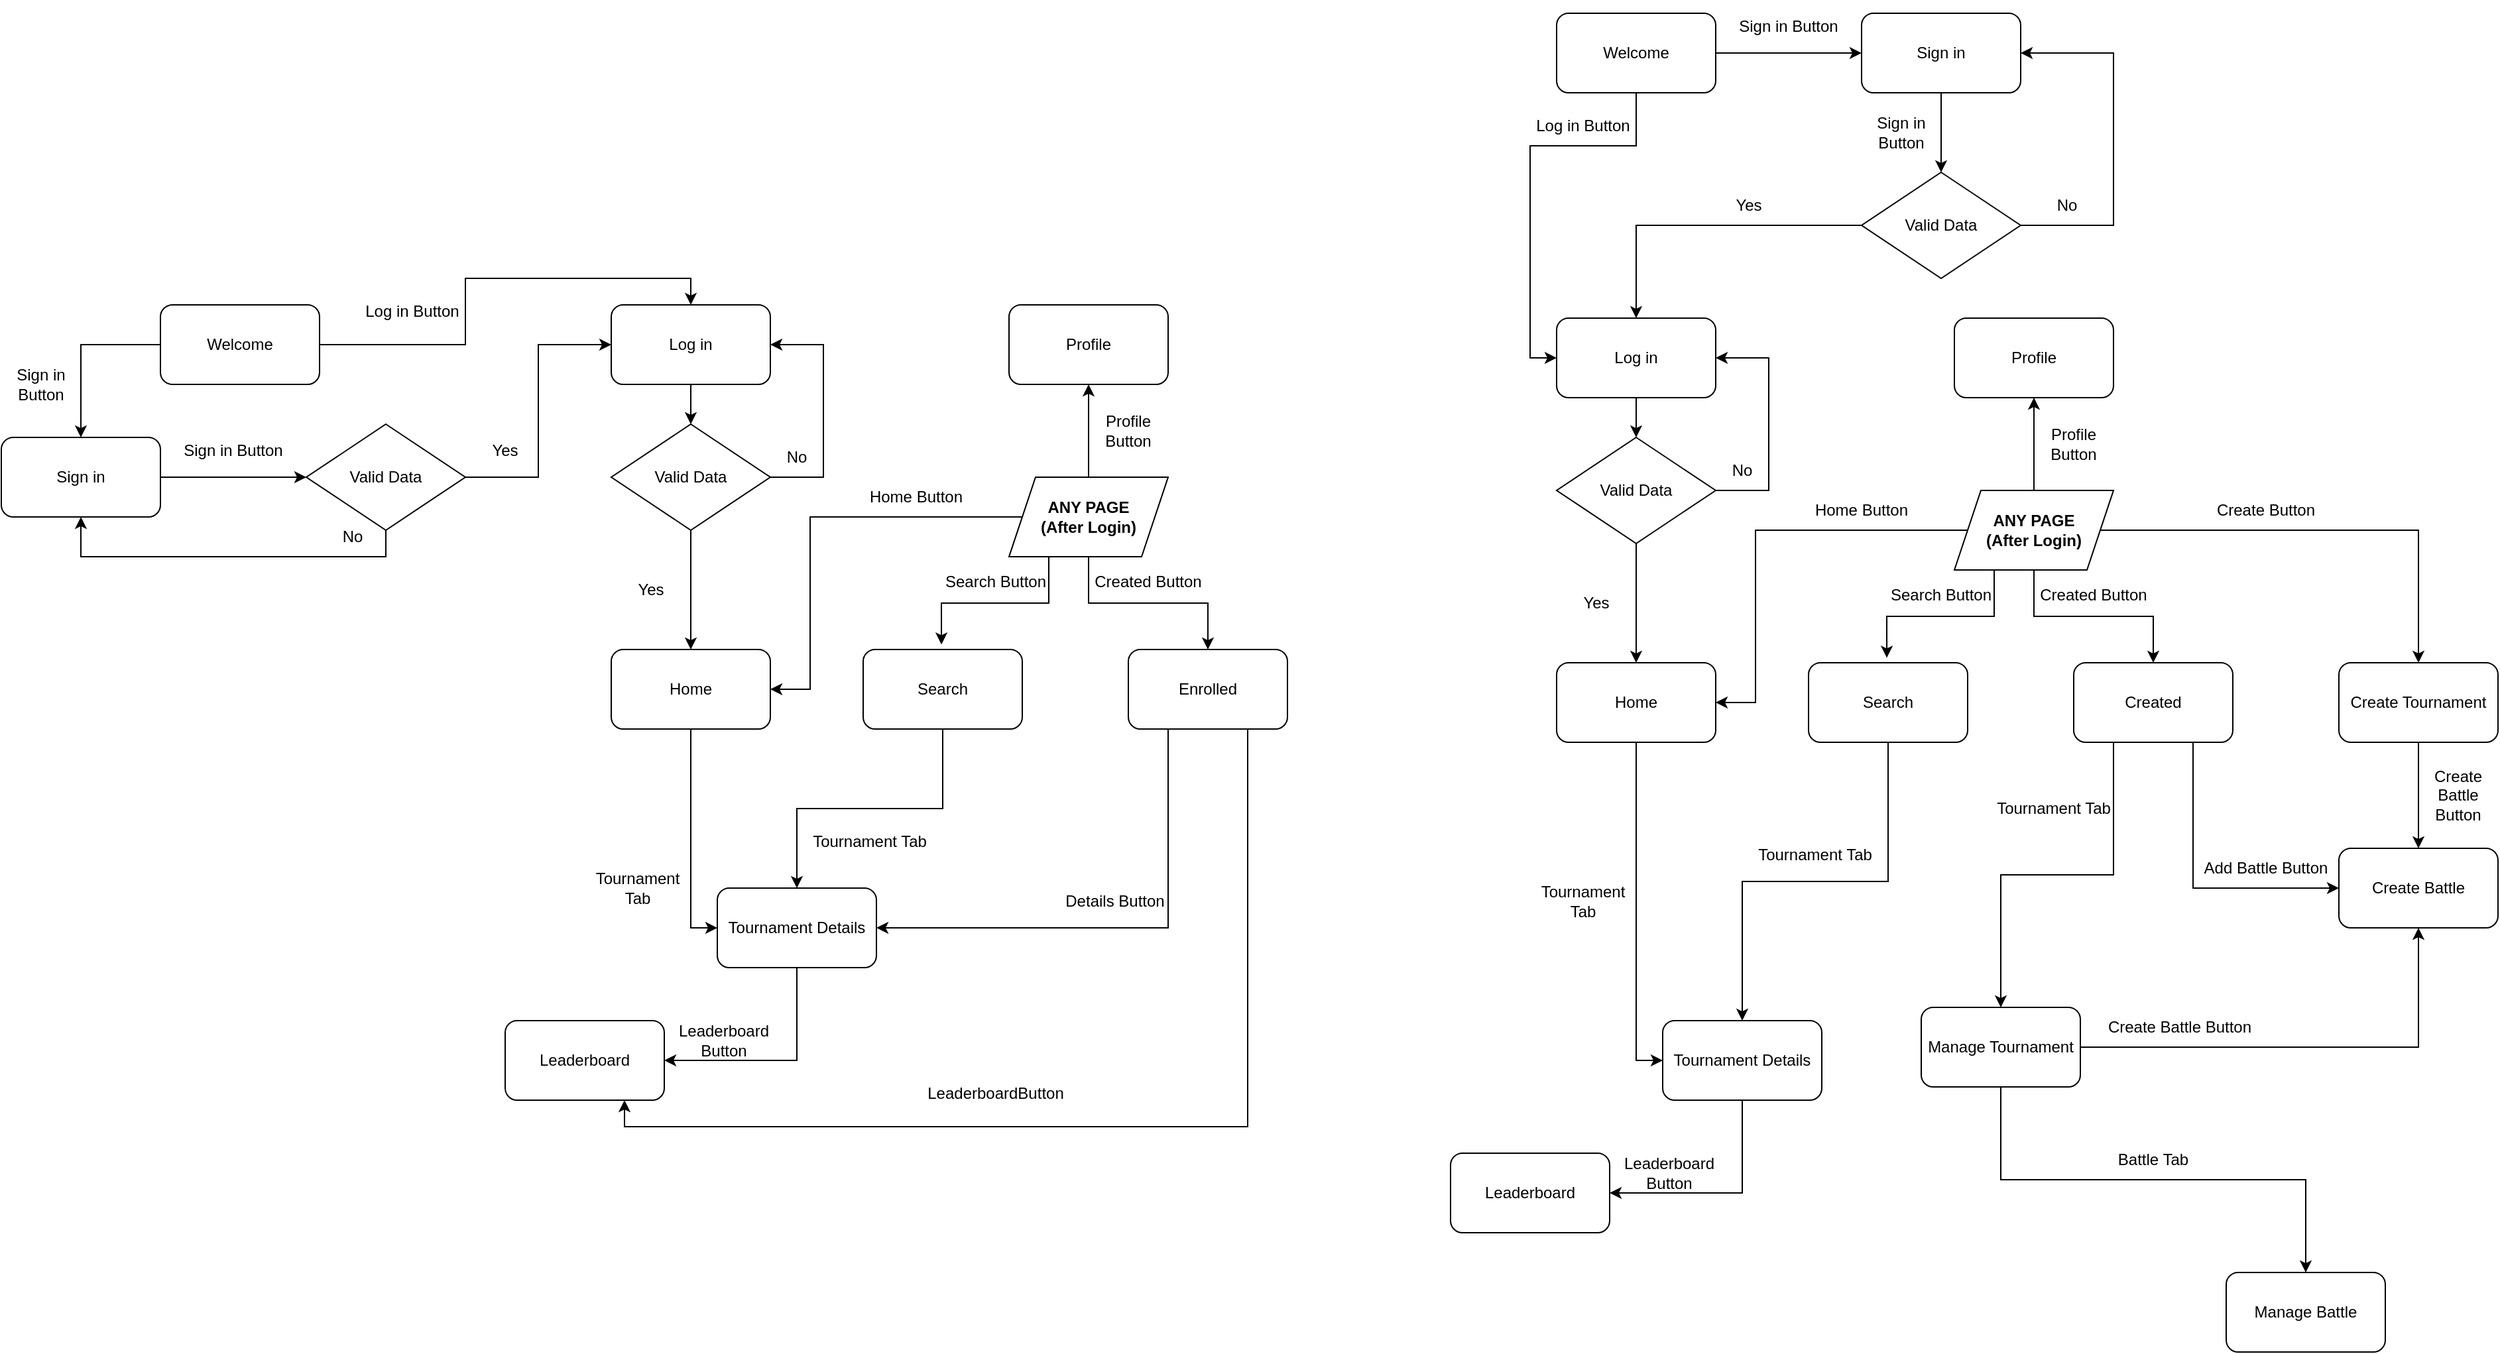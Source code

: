 <mxfile version="22.1.16" type="google" pages="2">
  <diagram name="Pagina-1" id="sDBWxJY-DbSgJdli4Ivp">
    <mxGraphModel grid="0" page="0" gridSize="10" guides="1" tooltips="1" connect="1" arrows="1" fold="1" pageScale="1" pageWidth="827" pageHeight="1169" math="0" shadow="0">
      <root>
        <mxCell id="0" />
        <mxCell id="1" parent="0" />
        <mxCell id="-JROITsPwegizLA1Z-Xx-148" style="edgeStyle=orthogonalEdgeStyle;rounded=0;orthogonalLoop=1;jettySize=auto;html=1;exitX=1;exitY=0.5;exitDx=0;exitDy=0;entryX=0;entryY=0.5;entryDx=0;entryDy=0;" edge="1" parent="1" source="-JROITsPwegizLA1Z-Xx-74" target="-JROITsPwegizLA1Z-Xx-77">
          <mxGeometry relative="1" as="geometry" />
        </mxCell>
        <mxCell id="-JROITsPwegizLA1Z-Xx-150" style="edgeStyle=orthogonalEdgeStyle;rounded=0;orthogonalLoop=1;jettySize=auto;html=1;exitX=0.5;exitY=1;exitDx=0;exitDy=0;entryX=0;entryY=0.5;entryDx=0;entryDy=0;" edge="1" parent="1" source="-JROITsPwegizLA1Z-Xx-74" target="-JROITsPwegizLA1Z-Xx-76">
          <mxGeometry relative="1" as="geometry">
            <Array as="points">
              <mxPoint x="1440" y="1670" />
              <mxPoint x="1360" y="1670" />
              <mxPoint x="1360" y="1830" />
            </Array>
          </mxGeometry>
        </mxCell>
        <mxCell id="-JROITsPwegizLA1Z-Xx-74" value="Welcome" style="rounded=1;whiteSpace=wrap;html=1;" vertex="1" parent="1">
          <mxGeometry x="1380" y="1570" width="120" height="60" as="geometry" />
        </mxCell>
        <mxCell id="-JROITsPwegizLA1Z-Xx-100" style="edgeStyle=orthogonalEdgeStyle;rounded=0;orthogonalLoop=1;jettySize=auto;html=1;exitX=0.5;exitY=1;exitDx=0;exitDy=0;" edge="1" parent="1" source="-JROITsPwegizLA1Z-Xx-129" target="-JROITsPwegizLA1Z-Xx-78">
          <mxGeometry relative="1" as="geometry" />
        </mxCell>
        <mxCell id="-JROITsPwegizLA1Z-Xx-76" value="Log in" style="rounded=1;whiteSpace=wrap;html=1;" vertex="1" parent="1">
          <mxGeometry x="1380" y="1800" width="120" height="60" as="geometry" />
        </mxCell>
        <mxCell id="-JROITsPwegizLA1Z-Xx-152" style="edgeStyle=orthogonalEdgeStyle;rounded=0;orthogonalLoop=1;jettySize=auto;html=1;exitX=0.5;exitY=1;exitDx=0;exitDy=0;entryX=0.5;entryY=0;entryDx=0;entryDy=0;" edge="1" parent="1" source="-JROITsPwegizLA1Z-Xx-77" target="-JROITsPwegizLA1Z-Xx-104">
          <mxGeometry relative="1" as="geometry" />
        </mxCell>
        <mxCell id="-JROITsPwegizLA1Z-Xx-77" value="Sign in" style="rounded=1;whiteSpace=wrap;html=1;" vertex="1" parent="1">
          <mxGeometry x="1610" y="1570" width="120" height="60" as="geometry" />
        </mxCell>
        <mxCell id="-JROITsPwegizLA1Z-Xx-141" style="edgeStyle=orthogonalEdgeStyle;rounded=0;orthogonalLoop=1;jettySize=auto;html=1;entryX=0;entryY=0.5;entryDx=0;entryDy=0;" edge="1" parent="1" source="-JROITsPwegizLA1Z-Xx-78" target="-JROITsPwegizLA1Z-Xx-83">
          <mxGeometry relative="1" as="geometry">
            <Array as="points">
              <mxPoint x="1440" y="2360" />
            </Array>
          </mxGeometry>
        </mxCell>
        <mxCell id="-JROITsPwegizLA1Z-Xx-78" value="Home" style="rounded=1;whiteSpace=wrap;html=1;" vertex="1" parent="1">
          <mxGeometry x="1380" y="2060" width="120" height="60" as="geometry" />
        </mxCell>
        <mxCell id="-JROITsPwegizLA1Z-Xx-79" value="Profile" style="rounded=1;whiteSpace=wrap;html=1;" vertex="1" parent="1">
          <mxGeometry x="1680" y="1800" width="120" height="60" as="geometry" />
        </mxCell>
        <mxCell id="-JROITsPwegizLA1Z-Xx-145" style="edgeStyle=orthogonalEdgeStyle;rounded=0;orthogonalLoop=1;jettySize=auto;html=1;exitX=0.75;exitY=1;exitDx=0;exitDy=0;entryX=0;entryY=0.5;entryDx=0;entryDy=0;" edge="1" parent="1" source="-JROITsPwegizLA1Z-Xx-80" target="-JROITsPwegizLA1Z-Xx-86">
          <mxGeometry relative="1" as="geometry" />
        </mxCell>
        <mxCell id="-JROITsPwegizLA1Z-Xx-80" value="Created" style="rounded=1;whiteSpace=wrap;html=1;" vertex="1" parent="1">
          <mxGeometry x="1770" y="2060" width="120" height="60" as="geometry" />
        </mxCell>
        <mxCell id="-JROITsPwegizLA1Z-Xx-93" style="edgeStyle=orthogonalEdgeStyle;rounded=0;orthogonalLoop=1;jettySize=auto;html=1;exitX=0.5;exitY=1;exitDx=0;exitDy=0;entryX=0.5;entryY=0;entryDx=0;entryDy=0;" edge="1" parent="1" source="-JROITsPwegizLA1Z-Xx-81" target="-JROITsPwegizLA1Z-Xx-86">
          <mxGeometry relative="1" as="geometry">
            <mxPoint x="2130" y="2120" as="sourcePoint" />
            <mxPoint x="2130" y="2300" as="targetPoint" />
            <Array as="points">
              <mxPoint x="2030" y="2200" />
            </Array>
          </mxGeometry>
        </mxCell>
        <mxCell id="-JROITsPwegizLA1Z-Xx-81" value="Create Tournament" style="rounded=1;whiteSpace=wrap;html=1;" vertex="1" parent="1">
          <mxGeometry x="1970" y="2060" width="120" height="60" as="geometry" />
        </mxCell>
        <mxCell id="-JROITsPwegizLA1Z-Xx-89" style="edgeStyle=orthogonalEdgeStyle;rounded=0;orthogonalLoop=1;jettySize=auto;html=1;exitX=0.25;exitY=1;exitDx=0;exitDy=0;entryX=0.5;entryY=0;entryDx=0;entryDy=0;" edge="1" parent="1" source="-JROITsPwegizLA1Z-Xx-80" target="-JROITsPwegizLA1Z-Xx-85">
          <mxGeometry relative="1" as="geometry">
            <Array as="points">
              <mxPoint x="1800" y="2220" />
              <mxPoint x="1715" y="2220" />
            </Array>
          </mxGeometry>
        </mxCell>
        <mxCell id="-JROITsPwegizLA1Z-Xx-94" style="edgeStyle=orthogonalEdgeStyle;rounded=0;orthogonalLoop=1;jettySize=auto;html=1;exitX=0.5;exitY=1;exitDx=0;exitDy=0;entryX=0.5;entryY=0;entryDx=0;entryDy=0;" edge="1" parent="1" source="-JROITsPwegizLA1Z-Xx-82" target="-JROITsPwegizLA1Z-Xx-83">
          <mxGeometry relative="1" as="geometry" />
        </mxCell>
        <mxCell id="-JROITsPwegizLA1Z-Xx-82" value="Search" style="rounded=1;whiteSpace=wrap;html=1;" vertex="1" parent="1">
          <mxGeometry x="1570" y="2060" width="120" height="60" as="geometry" />
        </mxCell>
        <mxCell id="-JROITsPwegizLA1Z-Xx-92" style="edgeStyle=orthogonalEdgeStyle;rounded=0;orthogonalLoop=1;jettySize=auto;html=1;exitX=0.5;exitY=1;exitDx=0;exitDy=0;entryX=1;entryY=0.5;entryDx=0;entryDy=0;" edge="1" parent="1" source="-JROITsPwegizLA1Z-Xx-83" target="-JROITsPwegizLA1Z-Xx-84">
          <mxGeometry relative="1" as="geometry" />
        </mxCell>
        <mxCell id="-JROITsPwegizLA1Z-Xx-83" value="Tournament Details" style="rounded=1;whiteSpace=wrap;html=1;" vertex="1" parent="1">
          <mxGeometry x="1460" y="2330" width="120" height="60" as="geometry" />
        </mxCell>
        <mxCell id="-JROITsPwegizLA1Z-Xx-84" value="Leaderboard" style="rounded=1;whiteSpace=wrap;html=1;" vertex="1" parent="1">
          <mxGeometry x="1300" y="2430" width="120" height="60" as="geometry" />
        </mxCell>
        <mxCell id="-JROITsPwegizLA1Z-Xx-90" style="edgeStyle=orthogonalEdgeStyle;rounded=0;orthogonalLoop=1;jettySize=auto;html=1;exitX=1;exitY=0.5;exitDx=0;exitDy=0;entryX=0.5;entryY=1;entryDx=0;entryDy=0;" edge="1" parent="1" source="-JROITsPwegizLA1Z-Xx-85" target="-JROITsPwegizLA1Z-Xx-86">
          <mxGeometry relative="1" as="geometry" />
        </mxCell>
        <mxCell id="-JROITsPwegizLA1Z-Xx-91" style="edgeStyle=orthogonalEdgeStyle;rounded=0;orthogonalLoop=1;jettySize=auto;html=1;exitX=0.5;exitY=1;exitDx=0;exitDy=0;entryX=0.5;entryY=0;entryDx=0;entryDy=0;" edge="1" parent="1" source="-JROITsPwegizLA1Z-Xx-85" target="-JROITsPwegizLA1Z-Xx-87">
          <mxGeometry relative="1" as="geometry" />
        </mxCell>
        <mxCell id="-JROITsPwegizLA1Z-Xx-85" value="Manage Tournament" style="rounded=1;whiteSpace=wrap;html=1;" vertex="1" parent="1">
          <mxGeometry x="1655" y="2320" width="120" height="60" as="geometry" />
        </mxCell>
        <mxCell id="-JROITsPwegizLA1Z-Xx-86" value="Create Battle" style="rounded=1;whiteSpace=wrap;html=1;" vertex="1" parent="1">
          <mxGeometry x="1970" y="2200" width="120" height="60" as="geometry" />
        </mxCell>
        <mxCell id="-JROITsPwegizLA1Z-Xx-87" value="Manage Battle" style="rounded=1;whiteSpace=wrap;html=1;" vertex="1" parent="1">
          <mxGeometry x="1885" y="2520" width="120" height="60" as="geometry" />
        </mxCell>
        <mxCell id="-JROITsPwegizLA1Z-Xx-151" style="edgeStyle=orthogonalEdgeStyle;rounded=0;orthogonalLoop=1;jettySize=auto;html=1;exitX=0;exitY=0.5;exitDx=0;exitDy=0;entryX=0.5;entryY=0;entryDx=0;entryDy=0;" edge="1" parent="1" source="-JROITsPwegizLA1Z-Xx-104" target="-JROITsPwegizLA1Z-Xx-76">
          <mxGeometry relative="1" as="geometry" />
        </mxCell>
        <mxCell id="-JROITsPwegizLA1Z-Xx-153" style="edgeStyle=orthogonalEdgeStyle;rounded=0;orthogonalLoop=1;jettySize=auto;html=1;exitX=1;exitY=0.5;exitDx=0;exitDy=0;entryX=1;entryY=0.5;entryDx=0;entryDy=0;" edge="1" parent="1" source="-JROITsPwegizLA1Z-Xx-104" target="-JROITsPwegizLA1Z-Xx-77">
          <mxGeometry relative="1" as="geometry">
            <Array as="points">
              <mxPoint x="1800" y="1730" />
              <mxPoint x="1800" y="1600" />
            </Array>
          </mxGeometry>
        </mxCell>
        <mxCell id="-JROITsPwegizLA1Z-Xx-104" value="Valid Data" style="rhombus;whiteSpace=wrap;html=1;" vertex="1" parent="1">
          <mxGeometry x="1610" y="1690" width="120" height="80" as="geometry" />
        </mxCell>
        <mxCell id="-JROITsPwegizLA1Z-Xx-109" style="edgeStyle=orthogonalEdgeStyle;rounded=0;orthogonalLoop=1;jettySize=auto;html=1;exitX=0.5;exitY=0;exitDx=0;exitDy=0;entryX=0.5;entryY=1;entryDx=0;entryDy=0;" edge="1" parent="1" source="-JROITsPwegizLA1Z-Xx-108" target="-JROITsPwegizLA1Z-Xx-79">
          <mxGeometry relative="1" as="geometry" />
        </mxCell>
        <mxCell id="-JROITsPwegizLA1Z-Xx-110" style="edgeStyle=orthogonalEdgeStyle;rounded=0;orthogonalLoop=1;jettySize=auto;html=1;exitX=0;exitY=0.5;exitDx=0;exitDy=0;entryX=1;entryY=0.5;entryDx=0;entryDy=0;" edge="1" parent="1" source="-JROITsPwegizLA1Z-Xx-108" target="-JROITsPwegizLA1Z-Xx-78">
          <mxGeometry relative="1" as="geometry">
            <Array as="points">
              <mxPoint x="1530" y="1960" />
              <mxPoint x="1530" y="2090" />
            </Array>
          </mxGeometry>
        </mxCell>
        <mxCell id="-JROITsPwegizLA1Z-Xx-113" style="edgeStyle=orthogonalEdgeStyle;rounded=0;orthogonalLoop=1;jettySize=auto;html=1;exitX=1;exitY=0.5;exitDx=0;exitDy=0;entryX=0.5;entryY=0;entryDx=0;entryDy=0;" edge="1" parent="1" source="-JROITsPwegizLA1Z-Xx-108" target="-JROITsPwegizLA1Z-Xx-81">
          <mxGeometry relative="1" as="geometry" />
        </mxCell>
        <mxCell id="-JROITsPwegizLA1Z-Xx-108" value="&lt;b&gt;ANY PAGE&lt;br&gt;(After Login)&lt;br&gt;&lt;/b&gt;" style="shape=parallelogram;perimeter=parallelogramPerimeter;whiteSpace=wrap;html=1;fixedSize=1;" vertex="1" parent="1">
          <mxGeometry x="1680" y="1930" width="120" height="60" as="geometry" />
        </mxCell>
        <mxCell id="-JROITsPwegizLA1Z-Xx-111" style="edgeStyle=orthogonalEdgeStyle;rounded=0;orthogonalLoop=1;jettySize=auto;html=1;exitX=0.25;exitY=1;exitDx=0;exitDy=0;entryX=0.492;entryY=-0.063;entryDx=0;entryDy=0;entryPerimeter=0;" edge="1" parent="1" source="-JROITsPwegizLA1Z-Xx-108" target="-JROITsPwegizLA1Z-Xx-82">
          <mxGeometry relative="1" as="geometry" />
        </mxCell>
        <mxCell id="-JROITsPwegizLA1Z-Xx-112" style="edgeStyle=orthogonalEdgeStyle;rounded=0;orthogonalLoop=1;jettySize=auto;html=1;exitX=0.5;exitY=1;exitDx=0;exitDy=0;entryX=0.5;entryY=0;entryDx=0;entryDy=0;" edge="1" parent="1" source="-JROITsPwegizLA1Z-Xx-108" target="-JROITsPwegizLA1Z-Xx-80">
          <mxGeometry relative="1" as="geometry" />
        </mxCell>
        <mxCell id="-JROITsPwegizLA1Z-Xx-114" value="Home Button" style="text;html=1;strokeColor=none;fillColor=none;align=center;verticalAlign=middle;whiteSpace=wrap;rounded=0;" vertex="1" parent="1">
          <mxGeometry x="1530" y="1930" width="160" height="30" as="geometry" />
        </mxCell>
        <mxCell id="-JROITsPwegizLA1Z-Xx-117" value="Profile Button" style="text;html=1;strokeColor=none;fillColor=none;align=center;verticalAlign=middle;whiteSpace=wrap;rounded=0;" vertex="1" parent="1">
          <mxGeometry x="1740" y="1860" width="60" height="70" as="geometry" />
        </mxCell>
        <mxCell id="-JROITsPwegizLA1Z-Xx-118" value="Create Button" style="text;html=1;strokeColor=none;fillColor=none;align=center;verticalAlign=middle;whiteSpace=wrap;rounded=0;" vertex="1" parent="1">
          <mxGeometry x="1800" y="1930" width="230" height="30" as="geometry" />
        </mxCell>
        <mxCell id="-JROITsPwegizLA1Z-Xx-119" value="Search Button" style="text;html=1;strokeColor=none;fillColor=none;align=center;verticalAlign=middle;whiteSpace=wrap;rounded=0;" vertex="1" parent="1">
          <mxGeometry x="1630" y="1994" width="80" height="30" as="geometry" />
        </mxCell>
        <mxCell id="-JROITsPwegizLA1Z-Xx-120" value="Created Button" style="text;html=1;strokeColor=none;fillColor=none;align=center;verticalAlign=middle;whiteSpace=wrap;rounded=0;" vertex="1" parent="1">
          <mxGeometry x="1740" y="1994" width="90" height="30" as="geometry" />
        </mxCell>
        <mxCell id="-JROITsPwegizLA1Z-Xx-122" value="Tournament Tab" style="text;html=1;strokeColor=none;fillColor=none;align=center;verticalAlign=middle;whiteSpace=wrap;rounded=0;" vertex="1" parent="1">
          <mxGeometry x="1360" y="2120" width="80" height="240" as="geometry" />
        </mxCell>
        <mxCell id="-JROITsPwegizLA1Z-Xx-124" value="Tournament Tab" style="text;html=1;strokeColor=none;fillColor=none;align=center;verticalAlign=middle;whiteSpace=wrap;rounded=0;" vertex="1" parent="1">
          <mxGeometry x="1710" y="2120" width="90" height="100" as="geometry" />
        </mxCell>
        <mxCell id="-JROITsPwegizLA1Z-Xx-125" value="Leaderboard Button" style="text;html=1;strokeColor=none;fillColor=none;align=center;verticalAlign=middle;whiteSpace=wrap;rounded=0;" vertex="1" parent="1">
          <mxGeometry x="1420" y="2430" width="90" height="30" as="geometry" />
        </mxCell>
        <mxCell id="-JROITsPwegizLA1Z-Xx-126" value="Battle Tab" style="text;html=1;strokeColor=none;fillColor=none;align=center;verticalAlign=middle;whiteSpace=wrap;rounded=0;" vertex="1" parent="1">
          <mxGeometry x="1715" y="2420" width="230" height="30" as="geometry" />
        </mxCell>
        <mxCell id="-JROITsPwegizLA1Z-Xx-128" value="Create Battle Button" style="text;html=1;strokeColor=none;fillColor=none;align=center;verticalAlign=middle;whiteSpace=wrap;rounded=0;" vertex="1" parent="1">
          <mxGeometry x="1775" y="2320" width="150" height="30" as="geometry" />
        </mxCell>
        <mxCell id="-JROITsPwegizLA1Z-Xx-130" value="" style="edgeStyle=orthogonalEdgeStyle;rounded=0;orthogonalLoop=1;jettySize=auto;html=1;exitX=0.5;exitY=1;exitDx=0;exitDy=0;" edge="1" parent="1" source="-JROITsPwegizLA1Z-Xx-76" target="-JROITsPwegizLA1Z-Xx-129">
          <mxGeometry relative="1" as="geometry">
            <mxPoint x="1440" y="1860" as="sourcePoint" />
            <mxPoint x="1440" y="2060" as="targetPoint" />
          </mxGeometry>
        </mxCell>
        <mxCell id="-JROITsPwegizLA1Z-Xx-132" style="edgeStyle=orthogonalEdgeStyle;rounded=0;orthogonalLoop=1;jettySize=auto;html=1;exitX=1;exitY=0.5;exitDx=0;exitDy=0;entryX=1;entryY=0.5;entryDx=0;entryDy=0;" edge="1" parent="1" source="-JROITsPwegizLA1Z-Xx-129" target="-JROITsPwegizLA1Z-Xx-76">
          <mxGeometry relative="1" as="geometry">
            <Array as="points">
              <mxPoint x="1540" y="1930" />
              <mxPoint x="1540" y="1830" />
            </Array>
          </mxGeometry>
        </mxCell>
        <mxCell id="-JROITsPwegizLA1Z-Xx-129" value="Valid Data" style="rhombus;whiteSpace=wrap;html=1;" vertex="1" parent="1">
          <mxGeometry x="1380" y="1890" width="120" height="80" as="geometry" />
        </mxCell>
        <mxCell id="-JROITsPwegizLA1Z-Xx-131" value="Yes" style="text;html=1;strokeColor=none;fillColor=none;align=center;verticalAlign=middle;whiteSpace=wrap;rounded=0;" vertex="1" parent="1">
          <mxGeometry x="1380" y="1970" width="60" height="90" as="geometry" />
        </mxCell>
        <mxCell id="-JROITsPwegizLA1Z-Xx-133" value="No" style="text;html=1;strokeColor=none;fillColor=none;align=center;verticalAlign=middle;whiteSpace=wrap;rounded=0;" vertex="1" parent="1">
          <mxGeometry x="1500" y="1900" width="40" height="30" as="geometry" />
        </mxCell>
        <mxCell id="-JROITsPwegizLA1Z-Xx-134" value="Create Battle Button" style="text;html=1;strokeColor=none;fillColor=none;align=center;verticalAlign=middle;whiteSpace=wrap;rounded=0;" vertex="1" parent="1">
          <mxGeometry x="2030" y="2120" width="60" height="80" as="geometry" />
        </mxCell>
        <mxCell id="-JROITsPwegizLA1Z-Xx-139" value="Sign in Button" style="text;html=1;strokeColor=none;fillColor=none;align=center;verticalAlign=middle;whiteSpace=wrap;rounded=0;" vertex="1" parent="1">
          <mxGeometry x="1610" y="1630" width="60" height="60" as="geometry" />
        </mxCell>
        <mxCell id="-JROITsPwegizLA1Z-Xx-142" value="Tournament Tab" style="text;html=1;strokeColor=none;fillColor=none;align=center;verticalAlign=middle;whiteSpace=wrap;rounded=0;" vertex="1" parent="1">
          <mxGeometry x="1520" y="2190" width="110" height="30" as="geometry" />
        </mxCell>
        <mxCell id="-JROITsPwegizLA1Z-Xx-146" value="Add Battle Button" style="text;html=1;strokeColor=none;fillColor=none;align=center;verticalAlign=middle;whiteSpace=wrap;rounded=0;" vertex="1" parent="1">
          <mxGeometry x="1860" y="2200" width="110" height="30" as="geometry" />
        </mxCell>
        <mxCell id="-JROITsPwegizLA1Z-Xx-154" value="Log in Button" style="text;html=1;strokeColor=none;fillColor=none;align=center;verticalAlign=middle;whiteSpace=wrap;rounded=0;" vertex="1" parent="1">
          <mxGeometry x="1360" y="1640" width="80" height="30" as="geometry" />
        </mxCell>
        <mxCell id="-JROITsPwegizLA1Z-Xx-155" value="Sign in Button" style="text;html=1;strokeColor=none;fillColor=none;align=center;verticalAlign=middle;whiteSpace=wrap;rounded=0;" vertex="1" parent="1">
          <mxGeometry x="1500" y="1560" width="110" height="40" as="geometry" />
        </mxCell>
        <mxCell id="-JROITsPwegizLA1Z-Xx-156" value="Yes" style="text;html=1;strokeColor=none;fillColor=none;align=center;verticalAlign=middle;whiteSpace=wrap;rounded=0;" vertex="1" parent="1">
          <mxGeometry x="1440" y="1700" width="170" height="30" as="geometry" />
        </mxCell>
        <mxCell id="-JROITsPwegizLA1Z-Xx-157" value="No" style="text;html=1;strokeColor=none;fillColor=none;align=center;verticalAlign=middle;whiteSpace=wrap;rounded=0;" vertex="1" parent="1">
          <mxGeometry x="1730" y="1700" width="70" height="30" as="geometry" />
        </mxCell>
        <mxCell id="chbvJJUOUXiyL3Sa2zxx-1" style="edgeStyle=orthogonalEdgeStyle;rounded=0;orthogonalLoop=1;jettySize=auto;html=1;exitX=0;exitY=0.5;exitDx=0;exitDy=0;entryX=0.5;entryY=0;entryDx=0;entryDy=0;" edge="1" parent="1" source="chbvJJUOUXiyL3Sa2zxx-3" target="chbvJJUOUXiyL3Sa2zxx-7">
          <mxGeometry relative="1" as="geometry" />
        </mxCell>
        <mxCell id="chbvJJUOUXiyL3Sa2zxx-2" style="edgeStyle=orthogonalEdgeStyle;rounded=0;orthogonalLoop=1;jettySize=auto;html=1;exitX=1;exitY=0.5;exitDx=0;exitDy=0;entryX=0.5;entryY=0;entryDx=0;entryDy=0;" edge="1" parent="1" source="chbvJJUOUXiyL3Sa2zxx-3" target="chbvJJUOUXiyL3Sa2zxx-5">
          <mxGeometry relative="1" as="geometry" />
        </mxCell>
        <mxCell id="chbvJJUOUXiyL3Sa2zxx-3" value="Welcome" style="rounded=1;whiteSpace=wrap;html=1;" vertex="1" parent="1">
          <mxGeometry x="327" y="1790" width="120" height="60" as="geometry" />
        </mxCell>
        <mxCell id="chbvJJUOUXiyL3Sa2zxx-4" style="edgeStyle=orthogonalEdgeStyle;rounded=0;orthogonalLoop=1;jettySize=auto;html=1;exitX=0.5;exitY=1;exitDx=0;exitDy=0;" edge="1" parent="1" source="chbvJJUOUXiyL3Sa2zxx-36" target="chbvJJUOUXiyL3Sa2zxx-9">
          <mxGeometry relative="1" as="geometry" />
        </mxCell>
        <mxCell id="chbvJJUOUXiyL3Sa2zxx-5" value="Log in" style="rounded=1;whiteSpace=wrap;html=1;" vertex="1" parent="1">
          <mxGeometry x="667" y="1790" width="120" height="60" as="geometry" />
        </mxCell>
        <mxCell id="chbvJJUOUXiyL3Sa2zxx-6" style="edgeStyle=orthogonalEdgeStyle;rounded=0;orthogonalLoop=1;jettySize=auto;html=1;exitX=1;exitY=0.5;exitDx=0;exitDy=0;entryX=0;entryY=0.5;entryDx=0;entryDy=0;" edge="1" parent="1" source="chbvJJUOUXiyL3Sa2zxx-7" target="chbvJJUOUXiyL3Sa2zxx-21">
          <mxGeometry relative="1" as="geometry" />
        </mxCell>
        <mxCell id="chbvJJUOUXiyL3Sa2zxx-7" value="Sign in" style="rounded=1;whiteSpace=wrap;html=1;" vertex="1" parent="1">
          <mxGeometry x="207" y="1890" width="120" height="60" as="geometry" />
        </mxCell>
        <mxCell id="chbvJJUOUXiyL3Sa2zxx-8" style="edgeStyle=orthogonalEdgeStyle;rounded=0;orthogonalLoop=1;jettySize=auto;html=1;entryX=0;entryY=0.5;entryDx=0;entryDy=0;" edge="1" parent="1" source="chbvJJUOUXiyL3Sa2zxx-9" target="chbvJJUOUXiyL3Sa2zxx-17">
          <mxGeometry relative="1" as="geometry">
            <Array as="points">
              <mxPoint x="727" y="2260" />
            </Array>
          </mxGeometry>
        </mxCell>
        <mxCell id="chbvJJUOUXiyL3Sa2zxx-9" value="Home" style="rounded=1;whiteSpace=wrap;html=1;" vertex="1" parent="1">
          <mxGeometry x="667" y="2050" width="120" height="60" as="geometry" />
        </mxCell>
        <mxCell id="chbvJJUOUXiyL3Sa2zxx-10" value="Profile" style="rounded=1;whiteSpace=wrap;html=1;" vertex="1" parent="1">
          <mxGeometry x="967" y="1790" width="120" height="60" as="geometry" />
        </mxCell>
        <mxCell id="chbvJJUOUXiyL3Sa2zxx-11" style="edgeStyle=orthogonalEdgeStyle;rounded=0;orthogonalLoop=1;jettySize=auto;html=1;exitX=0.75;exitY=1;exitDx=0;exitDy=0;entryX=0.75;entryY=1;entryDx=0;entryDy=0;" edge="1" parent="1" source="chbvJJUOUXiyL3Sa2zxx-12" target="chbvJJUOUXiyL3Sa2zxx-18">
          <mxGeometry relative="1" as="geometry" />
        </mxCell>
        <mxCell id="chbvJJUOUXiyL3Sa2zxx-12" value="Enrolled" style="rounded=1;whiteSpace=wrap;html=1;" vertex="1" parent="1">
          <mxGeometry x="1057" y="2050" width="120" height="60" as="geometry" />
        </mxCell>
        <mxCell id="chbvJJUOUXiyL3Sa2zxx-13" style="edgeStyle=orthogonalEdgeStyle;rounded=0;orthogonalLoop=1;jettySize=auto;html=1;exitX=0.25;exitY=1;exitDx=0;exitDy=0;entryX=1;entryY=0.5;entryDx=0;entryDy=0;" edge="1" parent="1" source="chbvJJUOUXiyL3Sa2zxx-12" target="chbvJJUOUXiyL3Sa2zxx-17">
          <mxGeometry relative="1" as="geometry">
            <Array as="points">
              <mxPoint x="1087" y="2260" />
            </Array>
            <mxPoint x="1002" y="2310" as="targetPoint" />
          </mxGeometry>
        </mxCell>
        <mxCell id="chbvJJUOUXiyL3Sa2zxx-14" style="edgeStyle=orthogonalEdgeStyle;rounded=0;orthogonalLoop=1;jettySize=auto;html=1;exitX=0.5;exitY=1;exitDx=0;exitDy=0;entryX=0.5;entryY=0;entryDx=0;entryDy=0;" edge="1" parent="1" source="chbvJJUOUXiyL3Sa2zxx-15" target="chbvJJUOUXiyL3Sa2zxx-17">
          <mxGeometry relative="1" as="geometry" />
        </mxCell>
        <mxCell id="chbvJJUOUXiyL3Sa2zxx-15" value="Search" style="rounded=1;whiteSpace=wrap;html=1;" vertex="1" parent="1">
          <mxGeometry x="857" y="2050" width="120" height="60" as="geometry" />
        </mxCell>
        <mxCell id="chbvJJUOUXiyL3Sa2zxx-16" style="edgeStyle=orthogonalEdgeStyle;rounded=0;orthogonalLoop=1;jettySize=auto;html=1;exitX=0.5;exitY=1;exitDx=0;exitDy=0;entryX=1;entryY=0.5;entryDx=0;entryDy=0;" edge="1" parent="1" source="chbvJJUOUXiyL3Sa2zxx-17" target="chbvJJUOUXiyL3Sa2zxx-18">
          <mxGeometry relative="1" as="geometry" />
        </mxCell>
        <mxCell id="chbvJJUOUXiyL3Sa2zxx-17" value="Tournament Details" style="rounded=1;whiteSpace=wrap;html=1;" vertex="1" parent="1">
          <mxGeometry x="747" y="2230" width="120" height="60" as="geometry" />
        </mxCell>
        <mxCell id="chbvJJUOUXiyL3Sa2zxx-18" value="Leaderboard" style="rounded=1;whiteSpace=wrap;html=1;" vertex="1" parent="1">
          <mxGeometry x="587" y="2330" width="120" height="60" as="geometry" />
        </mxCell>
        <mxCell id="chbvJJUOUXiyL3Sa2zxx-19" style="edgeStyle=orthogonalEdgeStyle;rounded=0;orthogonalLoop=1;jettySize=auto;html=1;exitX=1;exitY=0.5;exitDx=0;exitDy=0;entryX=0;entryY=0.5;entryDx=0;entryDy=0;" edge="1" parent="1" source="chbvJJUOUXiyL3Sa2zxx-21" target="chbvJJUOUXiyL3Sa2zxx-5">
          <mxGeometry relative="1" as="geometry">
            <mxPoint x="627" y="1860" as="targetPoint" />
          </mxGeometry>
        </mxCell>
        <mxCell id="chbvJJUOUXiyL3Sa2zxx-20" style="edgeStyle=orthogonalEdgeStyle;rounded=0;orthogonalLoop=1;jettySize=auto;html=1;exitX=0.5;exitY=1;exitDx=0;exitDy=0;entryX=0.5;entryY=1;entryDx=0;entryDy=0;" edge="1" parent="1" source="chbvJJUOUXiyL3Sa2zxx-21" target="chbvJJUOUXiyL3Sa2zxx-7">
          <mxGeometry relative="1" as="geometry" />
        </mxCell>
        <mxCell id="chbvJJUOUXiyL3Sa2zxx-21" value="Valid Data" style="rhombus;whiteSpace=wrap;html=1;" vertex="1" parent="1">
          <mxGeometry x="437" y="1880" width="120" height="80" as="geometry" />
        </mxCell>
        <mxCell id="chbvJJUOUXiyL3Sa2zxx-22" style="edgeStyle=orthogonalEdgeStyle;rounded=0;orthogonalLoop=1;jettySize=auto;html=1;exitX=0.5;exitY=0;exitDx=0;exitDy=0;entryX=0.5;entryY=1;entryDx=0;entryDy=0;" edge="1" parent="1" source="chbvJJUOUXiyL3Sa2zxx-24" target="chbvJJUOUXiyL3Sa2zxx-10">
          <mxGeometry relative="1" as="geometry" />
        </mxCell>
        <mxCell id="chbvJJUOUXiyL3Sa2zxx-23" style="edgeStyle=orthogonalEdgeStyle;rounded=0;orthogonalLoop=1;jettySize=auto;html=1;exitX=0;exitY=0.5;exitDx=0;exitDy=0;entryX=1;entryY=0.5;entryDx=0;entryDy=0;" edge="1" parent="1" source="chbvJJUOUXiyL3Sa2zxx-24" target="chbvJJUOUXiyL3Sa2zxx-9">
          <mxGeometry relative="1" as="geometry">
            <Array as="points">
              <mxPoint x="817" y="1950" />
              <mxPoint x="817" y="2080" />
            </Array>
          </mxGeometry>
        </mxCell>
        <mxCell id="chbvJJUOUXiyL3Sa2zxx-24" value="&lt;b&gt;ANY PAGE&lt;br&gt;(After Login)&lt;br&gt;&lt;/b&gt;" style="shape=parallelogram;perimeter=parallelogramPerimeter;whiteSpace=wrap;html=1;fixedSize=1;" vertex="1" parent="1">
          <mxGeometry x="967" y="1920" width="120" height="60" as="geometry" />
        </mxCell>
        <mxCell id="chbvJJUOUXiyL3Sa2zxx-25" style="edgeStyle=orthogonalEdgeStyle;rounded=0;orthogonalLoop=1;jettySize=auto;html=1;exitX=0.25;exitY=1;exitDx=0;exitDy=0;entryX=0.492;entryY=-0.063;entryDx=0;entryDy=0;entryPerimeter=0;" edge="1" parent="1" source="chbvJJUOUXiyL3Sa2zxx-24" target="chbvJJUOUXiyL3Sa2zxx-15">
          <mxGeometry relative="1" as="geometry" />
        </mxCell>
        <mxCell id="chbvJJUOUXiyL3Sa2zxx-26" style="edgeStyle=orthogonalEdgeStyle;rounded=0;orthogonalLoop=1;jettySize=auto;html=1;exitX=0.5;exitY=1;exitDx=0;exitDy=0;entryX=0.5;entryY=0;entryDx=0;entryDy=0;" edge="1" parent="1" source="chbvJJUOUXiyL3Sa2zxx-24" target="chbvJJUOUXiyL3Sa2zxx-12">
          <mxGeometry relative="1" as="geometry" />
        </mxCell>
        <mxCell id="chbvJJUOUXiyL3Sa2zxx-27" value="Home Button" style="text;html=1;strokeColor=none;fillColor=none;align=center;verticalAlign=middle;whiteSpace=wrap;rounded=0;" vertex="1" parent="1">
          <mxGeometry x="817" y="1920" width="160" height="30" as="geometry" />
        </mxCell>
        <mxCell id="chbvJJUOUXiyL3Sa2zxx-28" value="Profile Button" style="text;html=1;strokeColor=none;fillColor=none;align=center;verticalAlign=middle;whiteSpace=wrap;rounded=0;" vertex="1" parent="1">
          <mxGeometry x="1027" y="1850" width="60" height="70" as="geometry" />
        </mxCell>
        <mxCell id="chbvJJUOUXiyL3Sa2zxx-29" value="Search Button" style="text;html=1;strokeColor=none;fillColor=none;align=center;verticalAlign=middle;whiteSpace=wrap;rounded=0;" vertex="1" parent="1">
          <mxGeometry x="917" y="1984" width="80" height="30" as="geometry" />
        </mxCell>
        <mxCell id="chbvJJUOUXiyL3Sa2zxx-30" value="Created Button" style="text;html=1;strokeColor=none;fillColor=none;align=center;verticalAlign=middle;whiteSpace=wrap;rounded=0;" vertex="1" parent="1">
          <mxGeometry x="1027" y="1984" width="90" height="30" as="geometry" />
        </mxCell>
        <mxCell id="chbvJJUOUXiyL3Sa2zxx-31" value="Tournament Tab" style="text;html=1;strokeColor=none;fillColor=none;align=center;verticalAlign=middle;whiteSpace=wrap;rounded=0;" vertex="1" parent="1">
          <mxGeometry x="647" y="2110" width="80" height="240" as="geometry" />
        </mxCell>
        <mxCell id="chbvJJUOUXiyL3Sa2zxx-32" value="Details Button" style="text;html=1;strokeColor=none;fillColor=none;align=center;verticalAlign=middle;whiteSpace=wrap;rounded=0;" vertex="1" parent="1">
          <mxGeometry x="1007" y="2220" width="80" height="40" as="geometry" />
        </mxCell>
        <mxCell id="chbvJJUOUXiyL3Sa2zxx-33" value="Leaderboard Button" style="text;html=1;strokeColor=none;fillColor=none;align=center;verticalAlign=middle;whiteSpace=wrap;rounded=0;" vertex="1" parent="1">
          <mxGeometry x="707" y="2330" width="90" height="30" as="geometry" />
        </mxCell>
        <mxCell id="chbvJJUOUXiyL3Sa2zxx-34" value="" style="edgeStyle=orthogonalEdgeStyle;rounded=0;orthogonalLoop=1;jettySize=auto;html=1;exitX=0.5;exitY=1;exitDx=0;exitDy=0;" edge="1" parent="1" source="chbvJJUOUXiyL3Sa2zxx-5" target="chbvJJUOUXiyL3Sa2zxx-36">
          <mxGeometry relative="1" as="geometry">
            <mxPoint x="727" y="1850" as="sourcePoint" />
            <mxPoint x="727" y="2050" as="targetPoint" />
          </mxGeometry>
        </mxCell>
        <mxCell id="chbvJJUOUXiyL3Sa2zxx-35" style="edgeStyle=orthogonalEdgeStyle;rounded=0;orthogonalLoop=1;jettySize=auto;html=1;exitX=1;exitY=0.5;exitDx=0;exitDy=0;entryX=1;entryY=0.5;entryDx=0;entryDy=0;" edge="1" parent="1" source="chbvJJUOUXiyL3Sa2zxx-36" target="chbvJJUOUXiyL3Sa2zxx-5">
          <mxGeometry relative="1" as="geometry">
            <Array as="points">
              <mxPoint x="827" y="1920" />
              <mxPoint x="827" y="1820" />
            </Array>
          </mxGeometry>
        </mxCell>
        <mxCell id="chbvJJUOUXiyL3Sa2zxx-36" value="Valid Data" style="rhombus;whiteSpace=wrap;html=1;" vertex="1" parent="1">
          <mxGeometry x="667" y="1880" width="120" height="80" as="geometry" />
        </mxCell>
        <mxCell id="chbvJJUOUXiyL3Sa2zxx-37" value="Yes" style="text;html=1;strokeColor=none;fillColor=none;align=center;verticalAlign=middle;whiteSpace=wrap;rounded=0;" vertex="1" parent="1">
          <mxGeometry x="667" y="1960" width="60" height="90" as="geometry" />
        </mxCell>
        <mxCell id="chbvJJUOUXiyL3Sa2zxx-38" value="No" style="text;html=1;strokeColor=none;fillColor=none;align=center;verticalAlign=middle;whiteSpace=wrap;rounded=0;" vertex="1" parent="1">
          <mxGeometry x="787" y="1890" width="40" height="30" as="geometry" />
        </mxCell>
        <mxCell id="chbvJJUOUXiyL3Sa2zxx-39" value="Sign in Button" style="text;html=1;strokeColor=none;fillColor=none;align=center;verticalAlign=middle;whiteSpace=wrap;rounded=0;" vertex="1" parent="1">
          <mxGeometry x="207" y="1820" width="60" height="60" as="geometry" />
        </mxCell>
        <mxCell id="chbvJJUOUXiyL3Sa2zxx-40" value="Tournament Tab" style="text;html=1;strokeColor=none;fillColor=none;align=center;verticalAlign=middle;whiteSpace=wrap;rounded=0;" vertex="1" parent="1">
          <mxGeometry x="807" y="2180" width="110" height="30" as="geometry" />
        </mxCell>
        <mxCell id="chbvJJUOUXiyL3Sa2zxx-41" value="Log in Button" style="text;html=1;strokeColor=none;fillColor=none;align=center;verticalAlign=middle;whiteSpace=wrap;rounded=0;" vertex="1" parent="1">
          <mxGeometry x="477" y="1780" width="80" height="30" as="geometry" />
        </mxCell>
        <mxCell id="chbvJJUOUXiyL3Sa2zxx-42" value="Sign in Button" style="text;html=1;strokeColor=none;fillColor=none;align=center;verticalAlign=middle;whiteSpace=wrap;rounded=0;" vertex="1" parent="1">
          <mxGeometry x="327" y="1880" width="110" height="40" as="geometry" />
        </mxCell>
        <mxCell id="chbvJJUOUXiyL3Sa2zxx-43" value="Yes" style="text;html=1;strokeColor=none;fillColor=none;align=center;verticalAlign=middle;whiteSpace=wrap;rounded=0;" vertex="1" parent="1">
          <mxGeometry x="557" y="1885" width="60" height="30" as="geometry" />
        </mxCell>
        <mxCell id="chbvJJUOUXiyL3Sa2zxx-44" value="No" style="text;html=1;strokeColor=none;fillColor=none;align=center;verticalAlign=middle;whiteSpace=wrap;rounded=0;" vertex="1" parent="1">
          <mxGeometry x="437" y="1950" width="70" height="30" as="geometry" />
        </mxCell>
        <mxCell id="chbvJJUOUXiyL3Sa2zxx-45" value="LeaderboardButton" style="text;html=1;strokeColor=none;fillColor=none;align=center;verticalAlign=middle;whiteSpace=wrap;rounded=0;" vertex="1" parent="1">
          <mxGeometry x="927" y="2370" width="60" height="30" as="geometry" />
        </mxCell>
      </root>
    </mxGraphModel>
  </diagram>
  <diagram id="u7J9no_3wCqdsF5nhNbP" name="Pagina-2">
    <mxGraphModel grid="1" page="1" gridSize="10" guides="1" tooltips="1" connect="1" arrows="1" fold="1" pageScale="1" pageWidth="827" pageHeight="1169" math="0" shadow="0">
      <root>
        <mxCell id="0" />
        <mxCell id="1" parent="0" />
      </root>
    </mxGraphModel>
  </diagram>
</mxfile>
